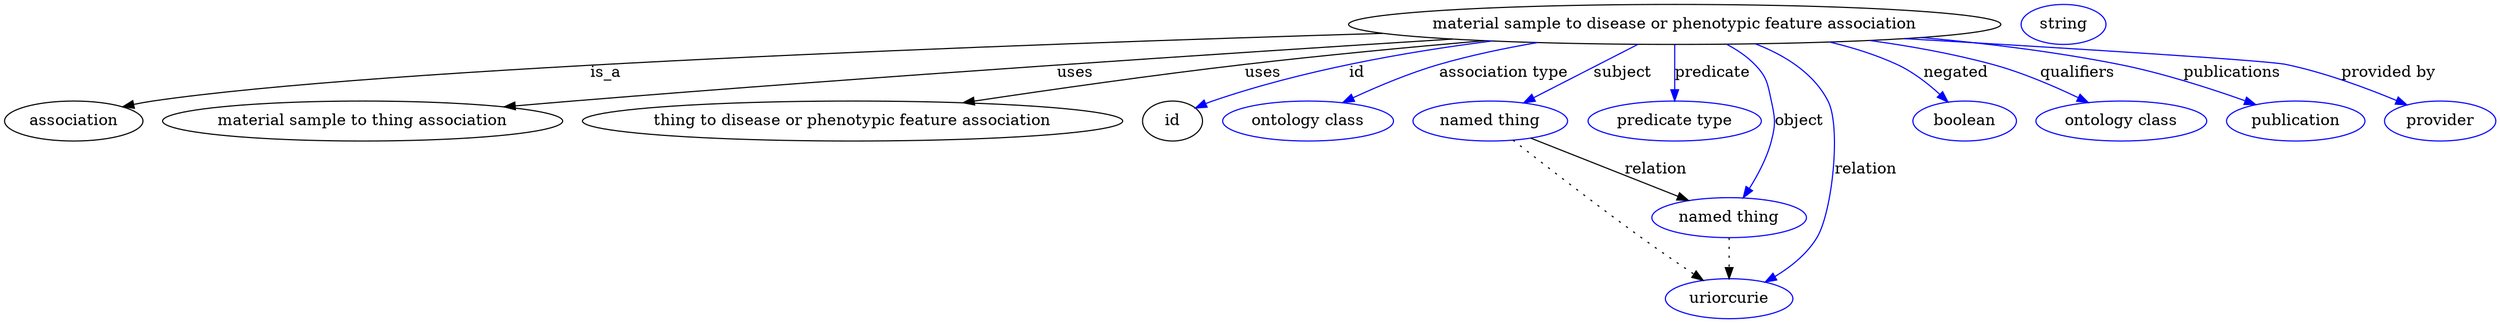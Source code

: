 digraph {
	graph [bb="0,0,1825.3,283"];
	node [label="\N"];
	"material sample to disease or phenotypic feature association"	 [height=0.5,
		label="material sample to disease or phenotypic feature association",
		pos="1205,265",
		width=6.2286];
	association	 [height=0.5,
		pos="50.046,178",
		width=1.3902];
	"material sample to disease or phenotypic feature association" -> association	 [label=is_a,
		lp="435.05,221.5",
		pos="e,86.235,190.44 998.6,257.93 729.53,247.69 273.9,226.55 109.05,196 104.84,195.22 100.51,194.25 96.199,193.16"];
	"material sample to thing association"	 [height=0.5,
		pos="257.05,178",
		width=3.8635];
	"material sample to disease or phenotypic feature association" -> "material sample to thing association"	 [label=uses,
		lp="747.05,221.5",
		pos="e,356.91,190.61 1041.7,252.67 879.91,240.04 625.15,219.04 405.05,196 392.76,194.71 379.9,193.28 367.13,191.8"];
	"thing to disease or phenotypic feature association"	 [height=0.5,
		pos="599.05,178",
		width=5.1454];
	"material sample to disease or phenotypic feature association" -> "thing to disease or phenotypic feature association"	 [label=uses,
		lp="912.05,221.5",
		pos="e,686.12,193.95 1070.5,250.6 1017.3,244.52 955.73,237 900.05,229 831.73,219.19 755.03,206.16 696.16,195.73"];
	id	 [height=0.5,
		pos="829.05,178",
		width=0.75];
	"material sample to disease or phenotypic feature association" -> id	 [color=blue,
		label=id,
		lp="980.55,221.5",
		pos="e,850.04,189.39 1082.4,249.91 1016.5,239.39 934.75,222.39 865.05,196 863.18,195.29 861.29,194.52 859.39,193.71",
		style=solid];
	"association type"	 [color=blue,
		height=0.5,
		label="ontology class",
		pos="936.05,178",
		width=1.7151];
	"material sample to disease or phenotypic feature association" -> "association type"	 [color=blue,
		label="association type",
		lp="1082,221.5",
		pos="e,963.79,194.26 1109.4,248.7 1085.8,243.5 1060.7,236.97 1038,229 1015.6,221.1 991.69,209.36 972.69,199.14",
		style=solid];
	subject	 [color=blue,
		height=0.5,
		label="named thing",
		pos="1071,178",
		width=1.5346];
	"material sample to disease or phenotypic feature association" -> subject	 [color=blue,
		label=subject,
		lp="1166.5,221.5",
		pos="e,1096.1,194.24 1177.3,246.97 1156.2,233.26 1127,214.34 1104.6,199.79",
		style=solid];
	predicate	 [color=blue,
		height=0.5,
		label="predicate type",
		pos="1205,178",
		width=1.679];
	"material sample to disease or phenotypic feature association" -> predicate	 [color=blue,
		label=predicate,
		lp="1230,221.5",
		pos="e,1205,196 1205,246.97 1205,235.19 1205,219.56 1205,206.16",
		style=solid];
	object	 [color=blue,
		height=0.5,
		label="named thing",
		pos="1249,91",
		width=1.5346];
	"material sample to disease or phenotypic feature association" -> object	 [color=blue,
		label=object,
		lp="1293,178",
		pos="e,1258.2,108.78 1238.2,247.09 1245.7,241.96 1253.2,235.87 1259,229 1269.5,216.73 1270.6,211.75 1274,196 1279.8,169.44 1271,139.27 \
1262.3,118.11",
		style=solid];
	relation	 [color=blue,
		height=0.5,
		label=uriorcurie,
		pos="1249,18",
		width=1.2638];
	"material sample to disease or phenotypic feature association" -> relation	 [color=blue,
		label=relation,
		lp="1344,134.5",
		pos="e,1275.4,32.976 1256.9,247.42 1279.6,236.6 1303.4,220.09 1314,196 1321.6,178.82 1329.8,108.94 1313,73 1306.7,59.43 1295.2,47.929 \
1283.7,39.008",
		style=solid];
	negated	 [color=blue,
		height=0.5,
		label=boolean,
		pos="1429,178",
		width=1.0652];
	"material sample to disease or phenotypic feature association" -> negated	 [color=blue,
		label=negated,
		lp="1418.5,221.5",
		pos="e,1415.9,195.27 1305.7,248.84 1335.6,242.98 1363.9,236.05 1377,229 1389.1,222.57 1400.2,212.51 1409,203.02",
		style=solid];
	qualifiers	 [color=blue,
		height=0.5,
		label="ontology class",
		pos="1547,178",
		width=1.7151];
	"material sample to disease or phenotypic feature association" -> qualifiers	 [color=blue,
		label=qualifiers,
		lp="1506,221.5",
		pos="e,1520,194.28 1347,251.03 1379.3,245.81 1413.2,238.69 1444,229 1467.4,221.66 1492,209.66 1511.3,199.14",
		style=solid];
	publications	 [color=blue,
		height=0.5,
		label=publication,
		pos="1677,178",
		width=1.3902];
	"material sample to disease or phenotypic feature association" -> publications	 [color=blue,
		label=publications,
		lp="1621.5,221.5",
		pos="e,1645.2,191.99 1380.7,253.76 1431.3,248.41 1486.2,240.55 1536,229 1570.5,221.01 1608.2,207.12 1635.9,195.85",
		style=solid];
	"provided by"	 [color=blue,
		height=0.5,
		label=provider,
		pos="1785,178",
		width=1.1193];
	"material sample to disease or phenotypic feature association" -> "provided by"	 [color=blue,
		label="provided by",
		lp="1738,221.5",
		pos="e,1758.3,191.63 1366.5,252.48 1495.5,242.43 1655.4,229.86 1659,229 1690.5,221.58 1724.3,207.52 1749,196.04",
		style=solid];
	association_id	 [color=blue,
		height=0.5,
		label=string,
		pos="1478,265",
		width=0.84854];
	subject -> object	 [label=relation,
		lp="1192,134.5",
		pos="e,1218.4,105.98 1102.1,162.85 1131.8,148.31 1176.8,126.3 1209.2,110.47"];
	subject -> relation	 [pos="e,1229.6,34.435 1089.4,160.71 1111.8,139.73 1150.9,103.41 1185,73 1196.9,62.421 1210.3,50.916 1221.7,41.177",
		style=dotted];
	object -> relation	 [pos="e,1249,36.09 1249,72.955 1249,64.883 1249,55.176 1249,46.182",
		style=dotted];
}

